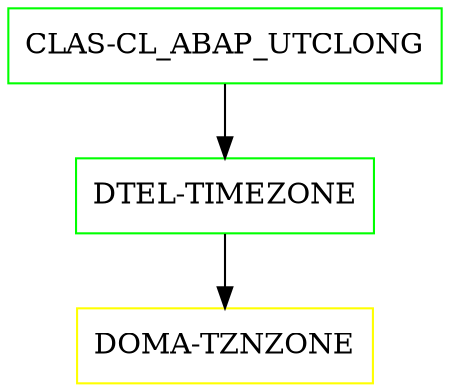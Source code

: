 digraph G {
  "CLAS-CL_ABAP_UTCLONG" [shape=box,color=green];
  "DTEL-TIMEZONE" [shape=box,color=green,URL="./DTEL_TIMEZONE.html"];
  "DOMA-TZNZONE" [shape=box,color=yellow,URL="./DOMA_TZNZONE.html"];
  "CLAS-CL_ABAP_UTCLONG" -> "DTEL-TIMEZONE";
  "DTEL-TIMEZONE" -> "DOMA-TZNZONE";
}
